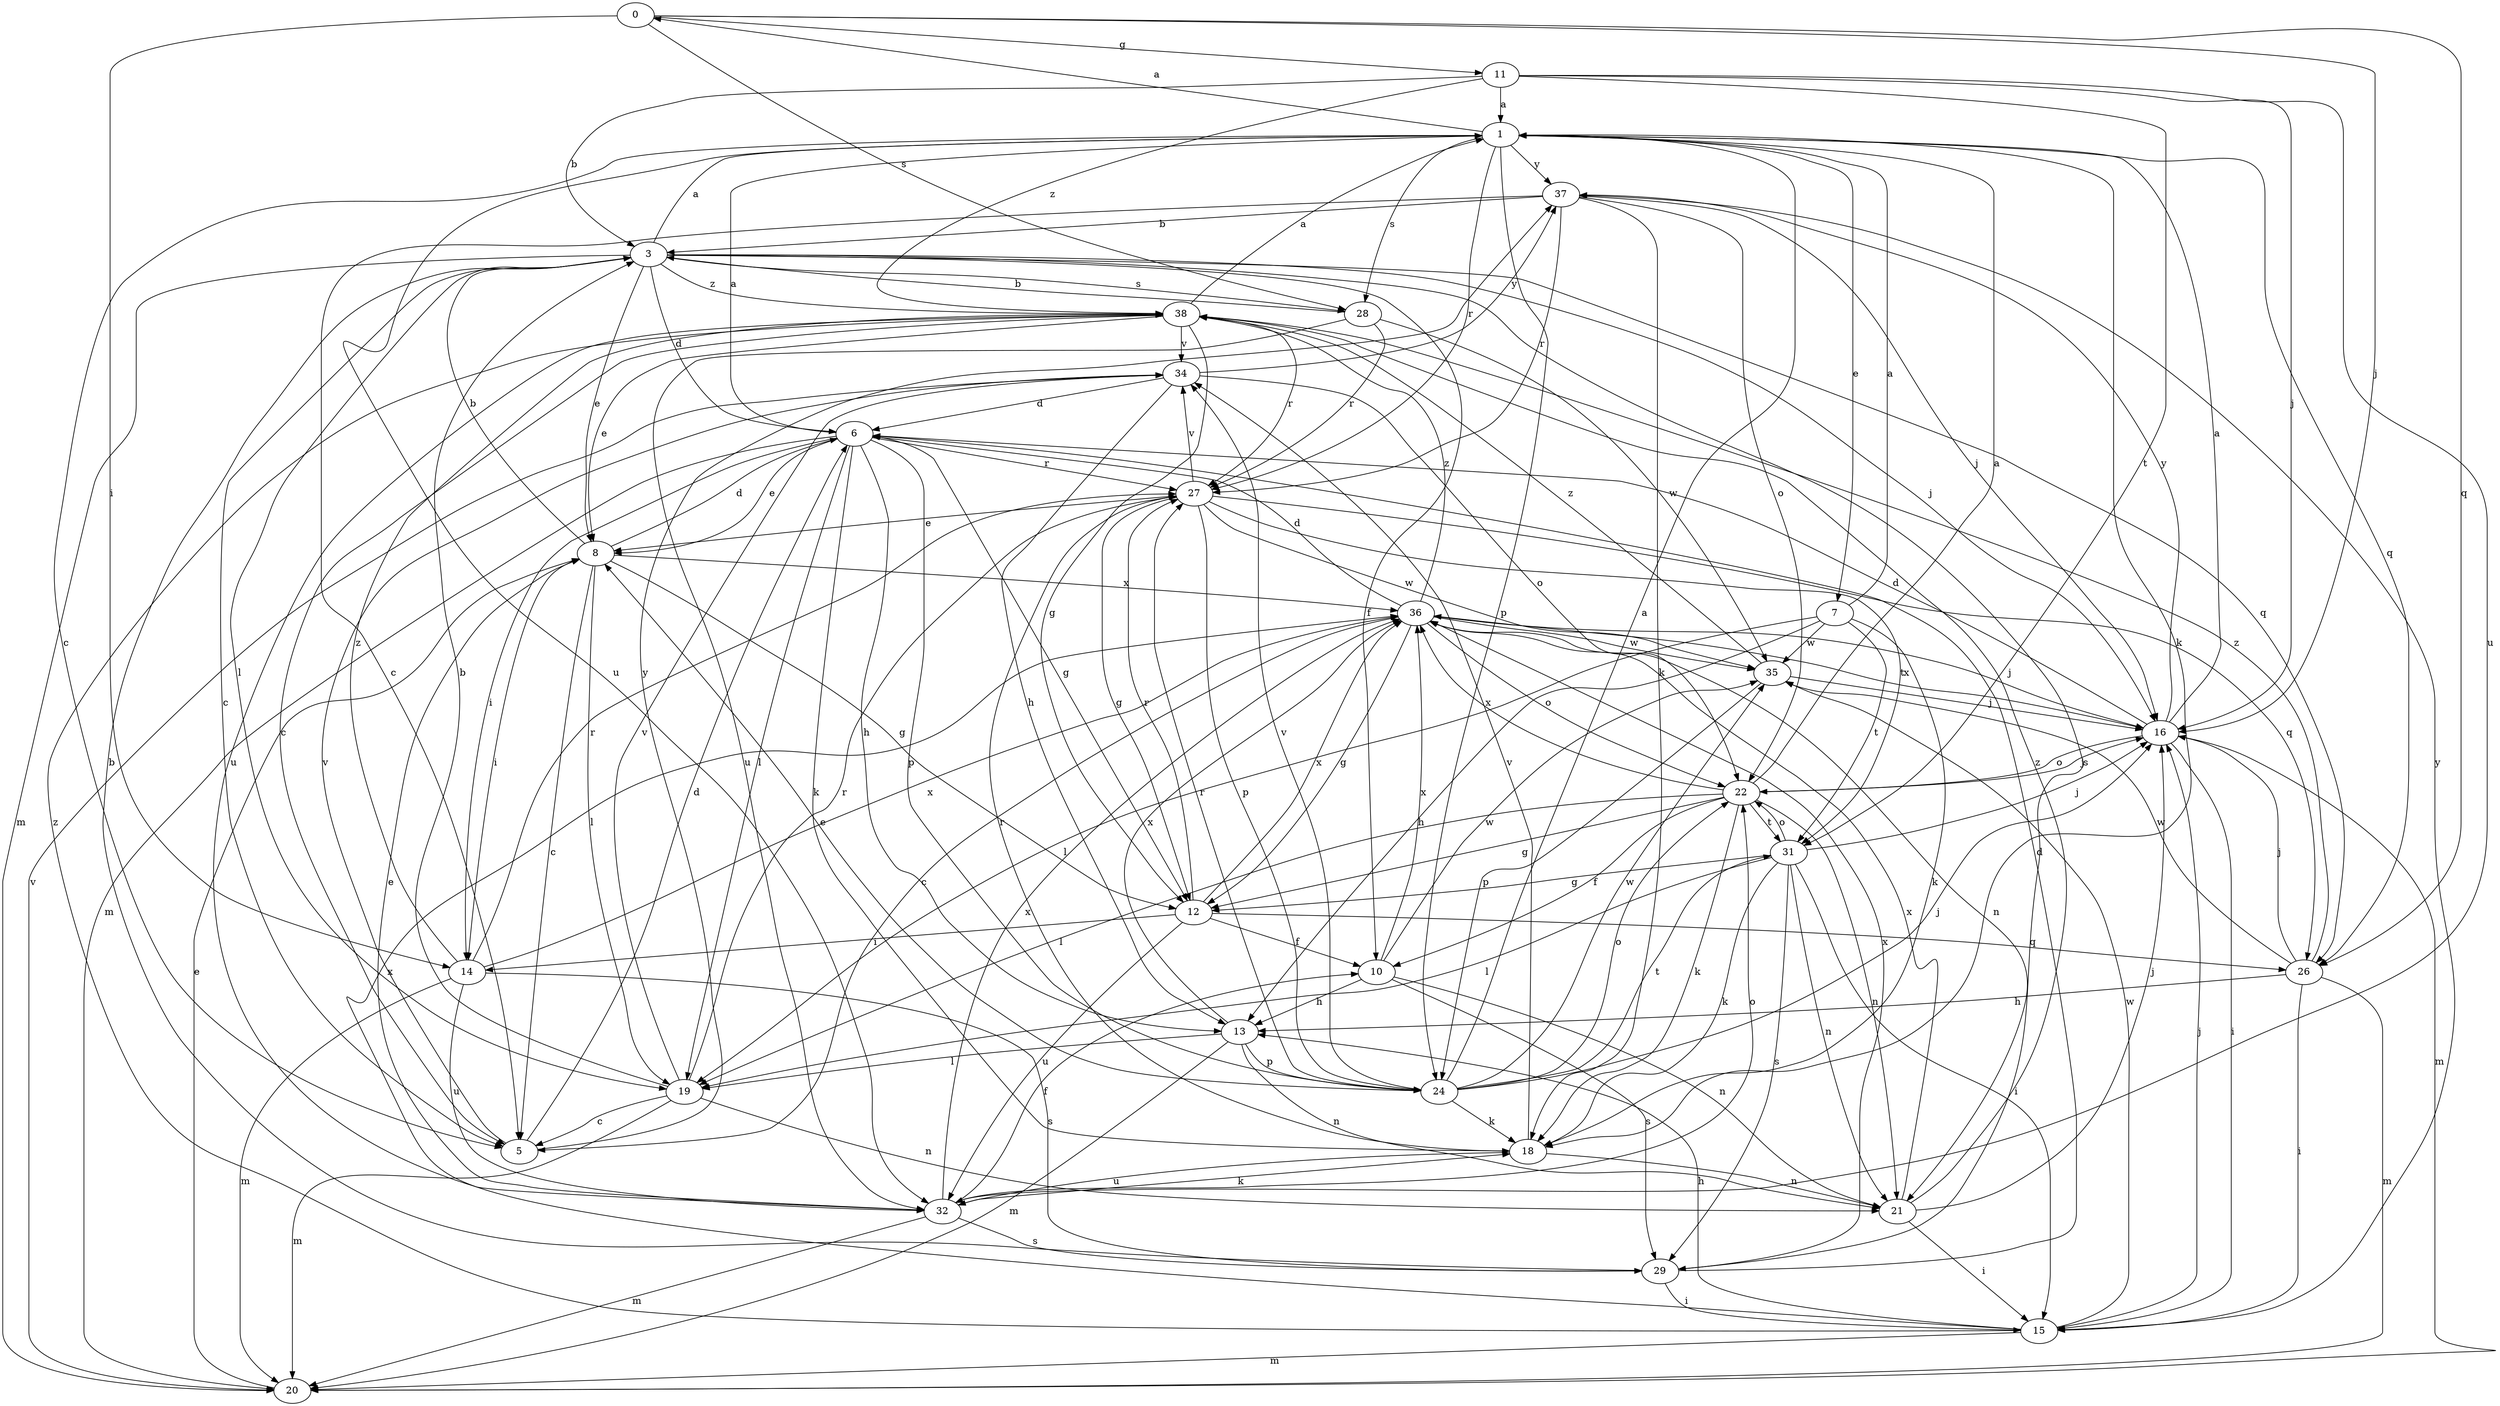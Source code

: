 strict digraph  {
0;
1;
3;
5;
6;
7;
8;
10;
11;
12;
13;
14;
15;
16;
18;
19;
20;
21;
22;
24;
26;
27;
28;
29;
31;
32;
34;
35;
36;
37;
38;
0 -> 11  [label=g];
0 -> 14  [label=i];
0 -> 16  [label=j];
0 -> 26  [label=q];
0 -> 28  [label=s];
1 -> 0  [label=a];
1 -> 5  [label=c];
1 -> 7  [label=e];
1 -> 18  [label=k];
1 -> 24  [label=p];
1 -> 26  [label=q];
1 -> 27  [label=r];
1 -> 28  [label=s];
1 -> 32  [label=u];
1 -> 37  [label=y];
3 -> 1  [label=a];
3 -> 5  [label=c];
3 -> 6  [label=d];
3 -> 8  [label=e];
3 -> 10  [label=f];
3 -> 16  [label=j];
3 -> 19  [label=l];
3 -> 20  [label=m];
3 -> 26  [label=q];
3 -> 28  [label=s];
3 -> 29  [label=s];
3 -> 38  [label=z];
5 -> 6  [label=d];
5 -> 34  [label=v];
5 -> 37  [label=y];
6 -> 1  [label=a];
6 -> 8  [label=e];
6 -> 12  [label=g];
6 -> 13  [label=h];
6 -> 14  [label=i];
6 -> 18  [label=k];
6 -> 19  [label=l];
6 -> 20  [label=m];
6 -> 24  [label=p];
6 -> 27  [label=r];
7 -> 1  [label=a];
7 -> 13  [label=h];
7 -> 18  [label=k];
7 -> 19  [label=l];
7 -> 31  [label=t];
7 -> 35  [label=w];
8 -> 3  [label=b];
8 -> 5  [label=c];
8 -> 6  [label=d];
8 -> 12  [label=g];
8 -> 14  [label=i];
8 -> 19  [label=l];
8 -> 36  [label=x];
10 -> 13  [label=h];
10 -> 21  [label=n];
10 -> 29  [label=s];
10 -> 35  [label=w];
10 -> 36  [label=x];
11 -> 1  [label=a];
11 -> 3  [label=b];
11 -> 16  [label=j];
11 -> 31  [label=t];
11 -> 32  [label=u];
11 -> 38  [label=z];
12 -> 10  [label=f];
12 -> 14  [label=i];
12 -> 26  [label=q];
12 -> 27  [label=r];
12 -> 32  [label=u];
12 -> 36  [label=x];
13 -> 19  [label=l];
13 -> 20  [label=m];
13 -> 21  [label=n];
13 -> 24  [label=p];
13 -> 36  [label=x];
14 -> 20  [label=m];
14 -> 27  [label=r];
14 -> 29  [label=s];
14 -> 32  [label=u];
14 -> 36  [label=x];
14 -> 38  [label=z];
15 -> 13  [label=h];
15 -> 16  [label=j];
15 -> 20  [label=m];
15 -> 35  [label=w];
15 -> 36  [label=x];
15 -> 37  [label=y];
15 -> 38  [label=z];
16 -> 1  [label=a];
16 -> 6  [label=d];
16 -> 15  [label=i];
16 -> 20  [label=m];
16 -> 22  [label=o];
16 -> 36  [label=x];
16 -> 37  [label=y];
18 -> 21  [label=n];
18 -> 27  [label=r];
18 -> 32  [label=u];
18 -> 34  [label=v];
19 -> 3  [label=b];
19 -> 5  [label=c];
19 -> 20  [label=m];
19 -> 21  [label=n];
19 -> 27  [label=r];
19 -> 34  [label=v];
20 -> 8  [label=e];
20 -> 34  [label=v];
21 -> 15  [label=i];
21 -> 16  [label=j];
21 -> 36  [label=x];
21 -> 38  [label=z];
22 -> 1  [label=a];
22 -> 10  [label=f];
22 -> 12  [label=g];
22 -> 16  [label=j];
22 -> 18  [label=k];
22 -> 19  [label=l];
22 -> 21  [label=n];
22 -> 31  [label=t];
22 -> 36  [label=x];
24 -> 1  [label=a];
24 -> 8  [label=e];
24 -> 16  [label=j];
24 -> 18  [label=k];
24 -> 22  [label=o];
24 -> 27  [label=r];
24 -> 31  [label=t];
24 -> 34  [label=v];
24 -> 35  [label=w];
26 -> 13  [label=h];
26 -> 15  [label=i];
26 -> 16  [label=j];
26 -> 20  [label=m];
26 -> 35  [label=w];
26 -> 38  [label=z];
27 -> 8  [label=e];
27 -> 12  [label=g];
27 -> 24  [label=p];
27 -> 26  [label=q];
27 -> 31  [label=t];
27 -> 34  [label=v];
27 -> 35  [label=w];
28 -> 3  [label=b];
28 -> 27  [label=r];
28 -> 32  [label=u];
28 -> 35  [label=w];
29 -> 3  [label=b];
29 -> 6  [label=d];
29 -> 15  [label=i];
29 -> 36  [label=x];
31 -> 12  [label=g];
31 -> 15  [label=i];
31 -> 16  [label=j];
31 -> 18  [label=k];
31 -> 19  [label=l];
31 -> 21  [label=n];
31 -> 22  [label=o];
31 -> 29  [label=s];
32 -> 8  [label=e];
32 -> 10  [label=f];
32 -> 18  [label=k];
32 -> 20  [label=m];
32 -> 22  [label=o];
32 -> 29  [label=s];
32 -> 36  [label=x];
34 -> 6  [label=d];
34 -> 13  [label=h];
34 -> 22  [label=o];
34 -> 37  [label=y];
35 -> 16  [label=j];
35 -> 24  [label=p];
35 -> 38  [label=z];
36 -> 5  [label=c];
36 -> 6  [label=d];
36 -> 12  [label=g];
36 -> 16  [label=j];
36 -> 21  [label=n];
36 -> 22  [label=o];
36 -> 35  [label=w];
36 -> 38  [label=z];
37 -> 3  [label=b];
37 -> 5  [label=c];
37 -> 16  [label=j];
37 -> 18  [label=k];
37 -> 22  [label=o];
37 -> 27  [label=r];
38 -> 1  [label=a];
38 -> 5  [label=c];
38 -> 8  [label=e];
38 -> 12  [label=g];
38 -> 27  [label=r];
38 -> 32  [label=u];
38 -> 34  [label=v];
}
